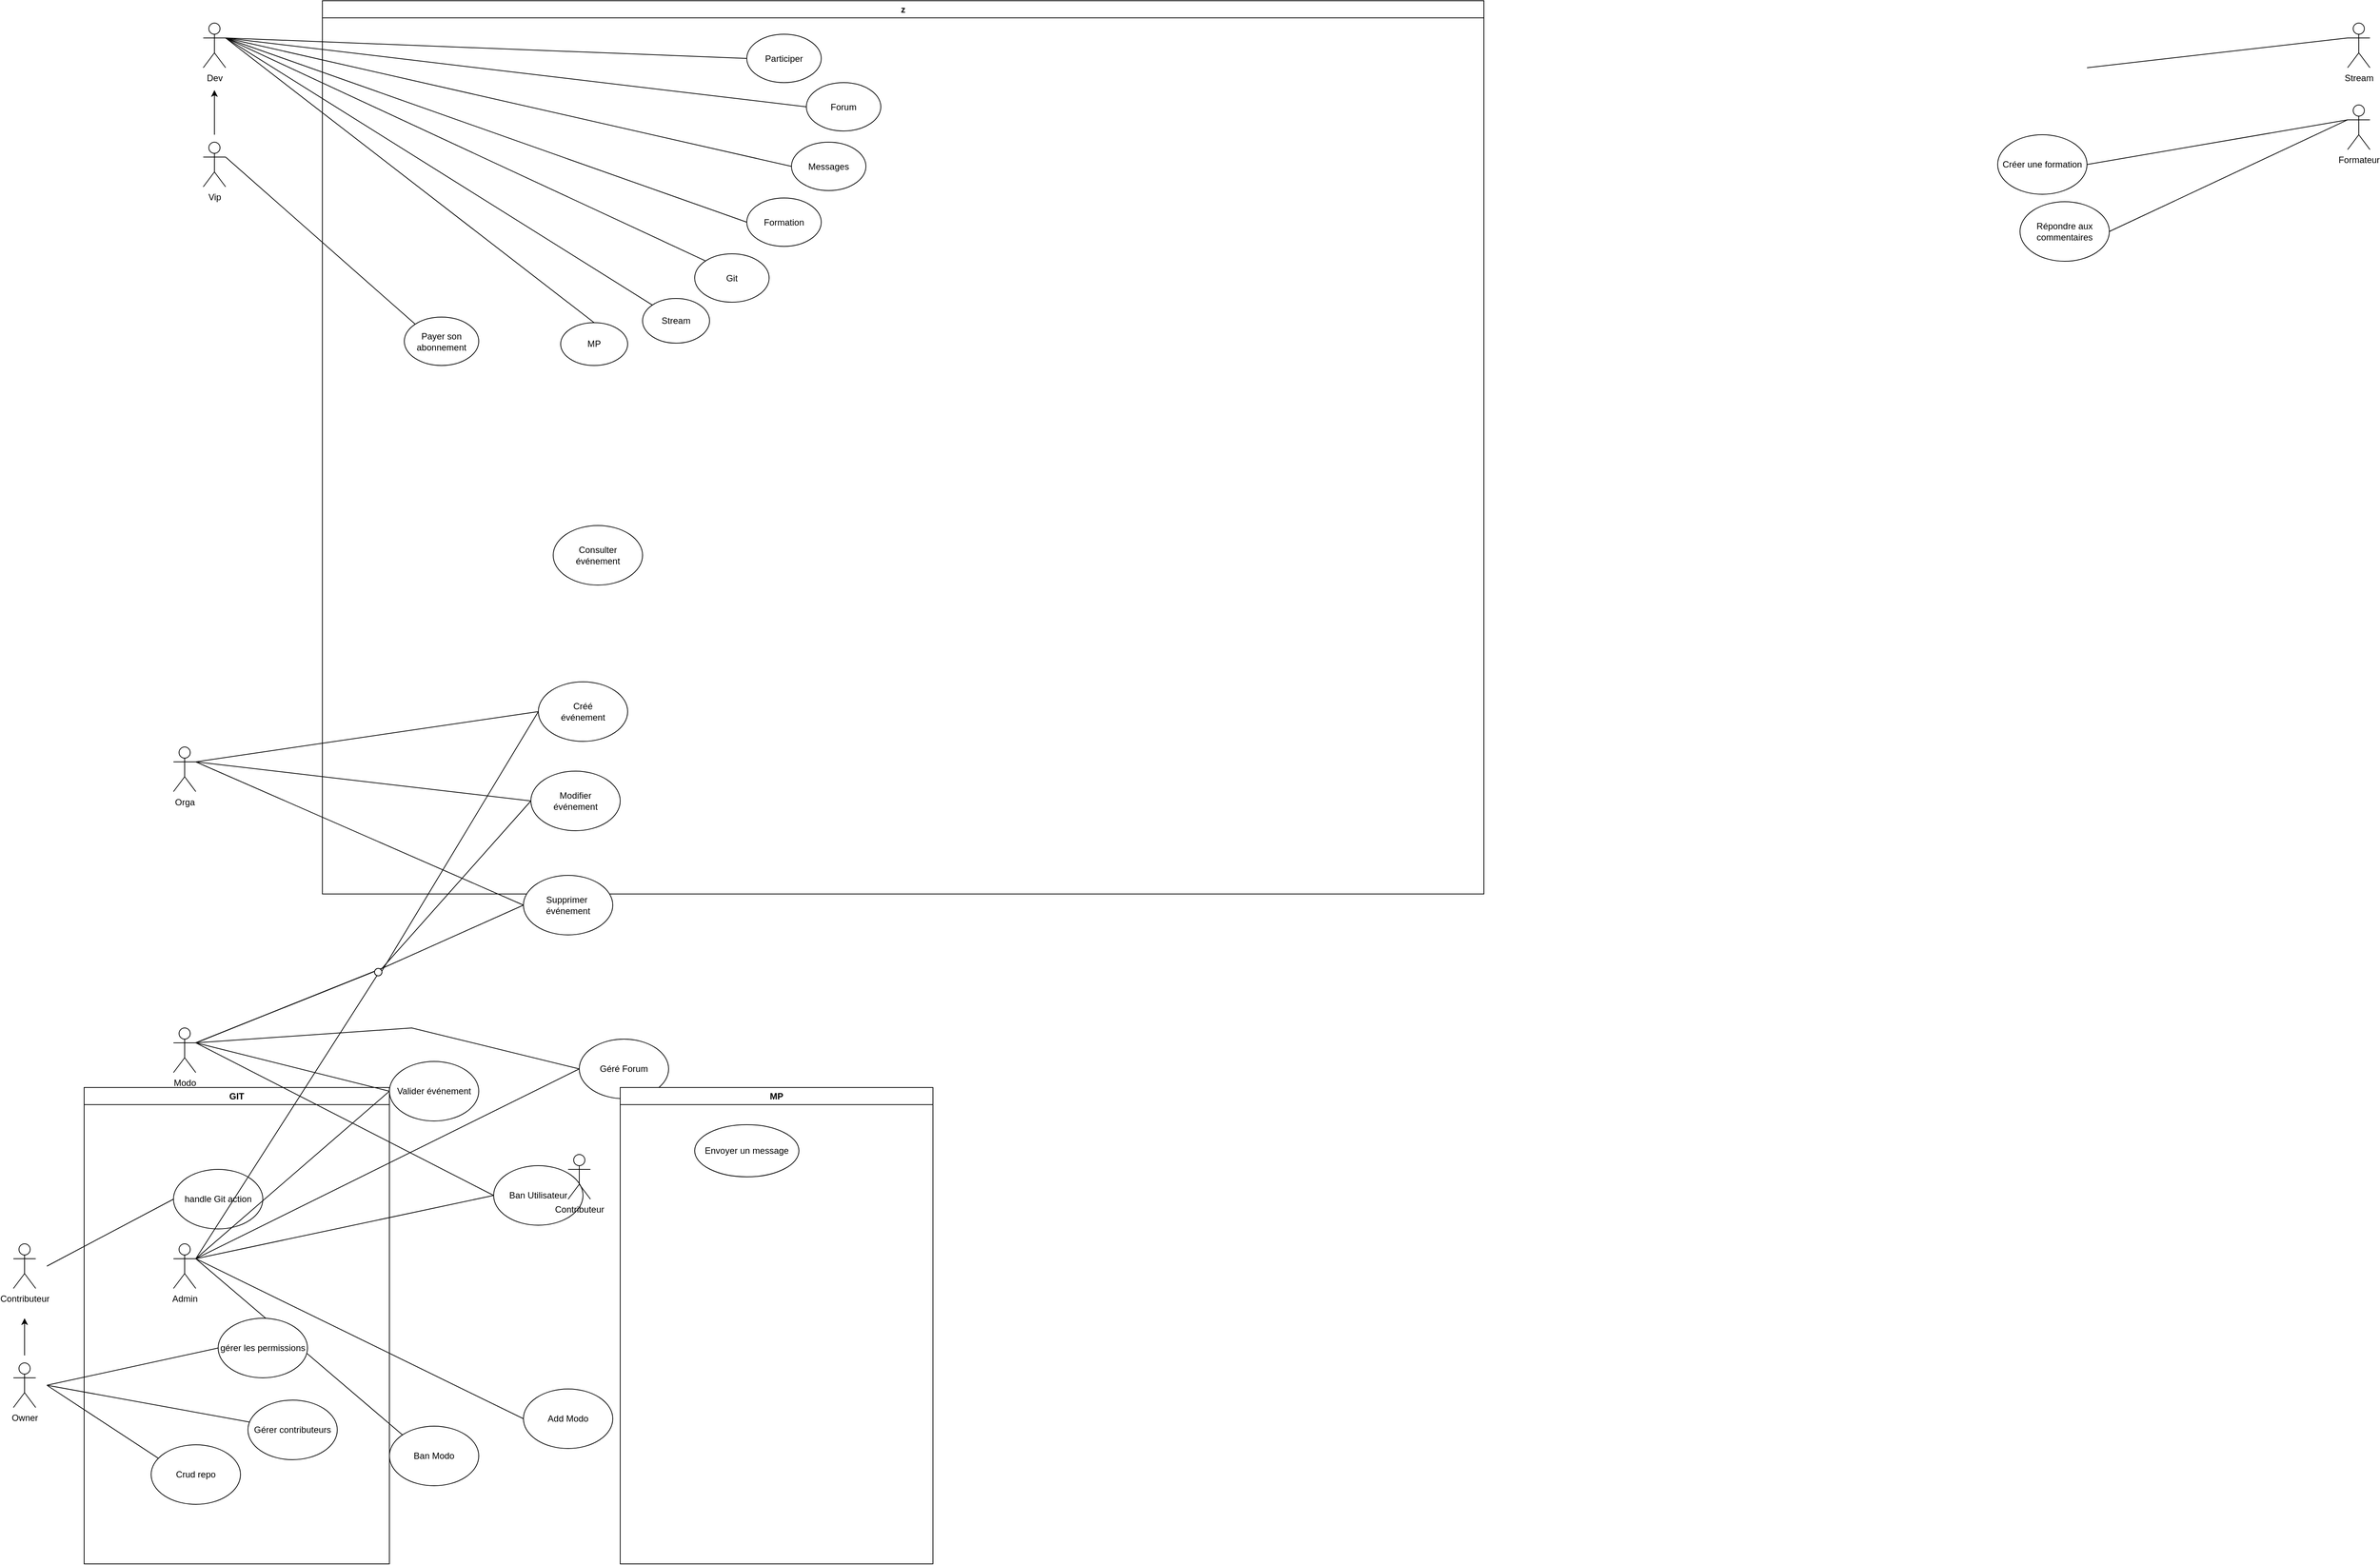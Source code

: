<mxfile version="23.1.6" type="github">
  <diagram name="Page-1" id="poI8-YUSSvHjqsaun8U3">
    <mxGraphModel dx="6586" dy="3144" grid="1" gridSize="10" guides="1" tooltips="1" connect="1" arrows="1" fold="1" page="1" pageScale="1" pageWidth="850" pageHeight="1100" math="0" shadow="0">
      <root>
        <mxCell id="0" />
        <mxCell id="1" parent="0" />
        <mxCell id="9J75G92YeQu_UmJGajJG-2" value="z" style="swimlane;whiteSpace=wrap;html=1;" parent="1" vertex="1">
          <mxGeometry x="-40" y="220" width="1560" height="1200" as="geometry" />
        </mxCell>
        <mxCell id="6pg-_Df3VazLDQJe-FIY-1" value="Participer" style="ellipse;whiteSpace=wrap;html=1;" parent="9J75G92YeQu_UmJGajJG-2" vertex="1">
          <mxGeometry x="570" y="45" width="100" height="65" as="geometry" />
        </mxCell>
        <mxCell id="6pg-_Df3VazLDQJe-FIY-2" value="Formation" style="ellipse;whiteSpace=wrap;html=1;" parent="9J75G92YeQu_UmJGajJG-2" vertex="1">
          <mxGeometry x="570" y="265" width="100" height="65" as="geometry" />
        </mxCell>
        <mxCell id="6pg-_Df3VazLDQJe-FIY-3" value="Forum" style="ellipse;whiteSpace=wrap;html=1;" parent="9J75G92YeQu_UmJGajJG-2" vertex="1">
          <mxGeometry x="650" y="110" width="100" height="65" as="geometry" />
        </mxCell>
        <mxCell id="WiiCuzSmEIq5bbdOnZCL-1" value="Ban Modo" style="ellipse;whiteSpace=wrap;html=1;" parent="9J75G92YeQu_UmJGajJG-2" vertex="1">
          <mxGeometry x="90" y="1915" width="120" height="80" as="geometry" />
        </mxCell>
        <mxCell id="IXaofHVoCMJgzNpbiKDp-1" value="Messages" style="ellipse;whiteSpace=wrap;html=1;" parent="9J75G92YeQu_UmJGajJG-2" vertex="1">
          <mxGeometry x="630" y="190" width="100" height="65" as="geometry" />
        </mxCell>
        <mxCell id="WiiCuzSmEIq5bbdOnZCL-2" value="Add Modo" style="ellipse;whiteSpace=wrap;html=1;" parent="9J75G92YeQu_UmJGajJG-2" vertex="1">
          <mxGeometry x="270" y="1865" width="120" height="80" as="geometry" />
        </mxCell>
        <mxCell id="IXaofHVoCMJgzNpbiKDp-11" value="Payer son abonnement" style="ellipse;whiteSpace=wrap;html=1;" parent="9J75G92YeQu_UmJGajJG-2" vertex="1">
          <mxGeometry x="110" y="425" width="100" height="65" as="geometry" />
        </mxCell>
        <mxCell id="qNj27VXo3IJ7VUCNwfmi-3" value="Git" style="ellipse;whiteSpace=wrap;html=1;" vertex="1" parent="9J75G92YeQu_UmJGajJG-2">
          <mxGeometry x="500" y="340" width="100" height="65" as="geometry" />
        </mxCell>
        <mxCell id="bYHdaPhNOzAh4j0HcAqS-4" value="Créer une formation" style="ellipse;whiteSpace=wrap;html=1;" vertex="1" parent="9J75G92YeQu_UmJGajJG-2">
          <mxGeometry x="2250" y="180" width="120" height="80" as="geometry" />
        </mxCell>
        <mxCell id="qNj27VXo3IJ7VUCNwfmi-5" value="Stream" style="ellipse;whiteSpace=wrap;html=1;" vertex="1" parent="9J75G92YeQu_UmJGajJG-2">
          <mxGeometry x="430" y="400" width="90" height="60" as="geometry" />
        </mxCell>
        <mxCell id="VdTS2TS3-QmzYCpu5dl0-1" value="Ban Utilisateur" style="ellipse;whiteSpace=wrap;html=1;" vertex="1" parent="9J75G92YeQu_UmJGajJG-2">
          <mxGeometry x="230" y="1565" width="120" height="80" as="geometry" />
        </mxCell>
        <mxCell id="qNj27VXo3IJ7VUCNwfmi-7" value="MP" style="ellipse;whiteSpace=wrap;html=1;" vertex="1" parent="9J75G92YeQu_UmJGajJG-2">
          <mxGeometry x="320" y="432.5" width="90" height="57.5" as="geometry" />
        </mxCell>
        <mxCell id="VdTS2TS3-QmzYCpu5dl0-2" value="Valider événement" style="ellipse;whiteSpace=wrap;html=1;" vertex="1" parent="9J75G92YeQu_UmJGajJG-2">
          <mxGeometry x="90" y="1425" width="120" height="80" as="geometry" />
        </mxCell>
        <mxCell id="VdTS2TS3-QmzYCpu5dl0-3" value="Géré Forum" style="ellipse;whiteSpace=wrap;html=1;" vertex="1" parent="9J75G92YeQu_UmJGajJG-2">
          <mxGeometry x="345" y="1395" width="120" height="80" as="geometry" />
        </mxCell>
        <mxCell id="3OIb5zknhVR7YFuItwkk-5" value="Consulter&lt;br&gt;événement" style="ellipse;whiteSpace=wrap;html=1;" vertex="1" parent="9J75G92YeQu_UmJGajJG-2">
          <mxGeometry x="310" y="705" width="120" height="80" as="geometry" />
        </mxCell>
        <mxCell id="3OIb5zknhVR7YFuItwkk-8" value="Modifier&lt;br&gt;événement" style="ellipse;whiteSpace=wrap;html=1;" vertex="1" parent="9J75G92YeQu_UmJGajJG-2">
          <mxGeometry x="280" y="1035" width="120" height="80" as="geometry" />
        </mxCell>
        <mxCell id="3OIb5zknhVR7YFuItwkk-7" value="Supprimer&amp;nbsp;&lt;br&gt;événement" style="ellipse;whiteSpace=wrap;html=1;" vertex="1" parent="9J75G92YeQu_UmJGajJG-2">
          <mxGeometry x="270" y="1175" width="120" height="80" as="geometry" />
        </mxCell>
        <mxCell id="3OIb5zknhVR7YFuItwkk-6" value="Créé&lt;br&gt;événement" style="ellipse;whiteSpace=wrap;html=1;" vertex="1" parent="9J75G92YeQu_UmJGajJG-2">
          <mxGeometry x="290" y="915" width="120" height="80" as="geometry" />
        </mxCell>
        <mxCell id="9J75G92YeQu_UmJGajJG-3" value="Dev" style="shape=umlActor;verticalLabelPosition=bottom;verticalAlign=top;html=1;outlineConnect=0;" parent="1" vertex="1">
          <mxGeometry x="-200" y="250" width="30" height="60" as="geometry" />
        </mxCell>
        <mxCell id="qNj27VXo3IJ7VUCNwfmi-9" style="edgeStyle=orthogonalEdgeStyle;rounded=0;orthogonalLoop=1;jettySize=auto;html=1;" edge="1" parent="1">
          <mxGeometry relative="1" as="geometry">
            <mxPoint x="-185" y="340" as="targetPoint" />
            <mxPoint x="-185" y="400" as="sourcePoint" />
          </mxGeometry>
        </mxCell>
        <mxCell id="jdOp5vLoVfz0nc6eY_RX-1" value="Vip&lt;div&gt;&lt;br/&gt;&lt;/div&gt;" style="shape=umlActor;verticalLabelPosition=bottom;verticalAlign=top;html=1;outlineConnect=0;" parent="1" vertex="1">
          <mxGeometry x="-200" y="410" width="30" height="60" as="geometry" />
        </mxCell>
        <mxCell id="6pg-_Df3VazLDQJe-FIY-4" value="" style="endArrow=none;html=1;rounded=0;exitX=1;exitY=0.333;exitDx=0;exitDy=0;exitPerimeter=0;entryX=0;entryY=0.5;entryDx=0;entryDy=0;" parent="1" source="9J75G92YeQu_UmJGajJG-3" target="6pg-_Df3VazLDQJe-FIY-1" edge="1">
          <mxGeometry width="50" height="50" relative="1" as="geometry">
            <mxPoint x="-90" y="300" as="sourcePoint" />
            <mxPoint x="-40" y="250" as="targetPoint" />
          </mxGeometry>
        </mxCell>
        <mxCell id="jdOp5vLoVfz0nc6eY_RX-2" value="Orga" style="shape=umlActor;verticalLabelPosition=bottom;verticalAlign=top;html=1;outlineConnect=0;" parent="1" vertex="1">
          <mxGeometry x="-240" y="1222.5" width="30" height="60" as="geometry" />
        </mxCell>
        <mxCell id="6pg-_Df3VazLDQJe-FIY-5" value="" style="endArrow=none;html=1;rounded=0;exitX=1;exitY=0.333;exitDx=0;exitDy=0;exitPerimeter=0;entryX=0;entryY=0.5;entryDx=0;entryDy=0;" parent="1" source="9J75G92YeQu_UmJGajJG-3" target="6pg-_Df3VazLDQJe-FIY-3" edge="1">
          <mxGeometry width="50" height="50" relative="1" as="geometry">
            <mxPoint x="-120" y="360" as="sourcePoint" />
            <mxPoint x="-70" y="310" as="targetPoint" />
          </mxGeometry>
        </mxCell>
        <mxCell id="jdOp5vLoVfz0nc6eY_RX-3" value="Modo" style="shape=umlActor;verticalLabelPosition=bottom;verticalAlign=top;html=1;outlineConnect=0;" parent="1" vertex="1">
          <mxGeometry x="-240" y="1600" width="30" height="60" as="geometry" />
        </mxCell>
        <mxCell id="6pg-_Df3VazLDQJe-FIY-6" value="" style="endArrow=none;html=1;rounded=0;entryX=0;entryY=0.5;entryDx=0;entryDy=0;exitX=1;exitY=0.333;exitDx=0;exitDy=0;exitPerimeter=0;" parent="1" target="6pg-_Df3VazLDQJe-FIY-2" edge="1">
          <mxGeometry width="50" height="50" relative="1" as="geometry">
            <mxPoint x="-170" y="270" as="sourcePoint" />
            <mxPoint x="-80" y="390" as="targetPoint" />
          </mxGeometry>
        </mxCell>
        <mxCell id="jdOp5vLoVfz0nc6eY_RX-7" value="Admin&lt;div&gt;&lt;br&gt;&lt;/div&gt;" style="shape=umlActor;verticalLabelPosition=bottom;verticalAlign=top;html=1;outlineConnect=0;" parent="1" vertex="1">
          <mxGeometry x="-240" y="1890" width="30" height="60" as="geometry" />
        </mxCell>
        <mxCell id="IXaofHVoCMJgzNpbiKDp-5" value="" style="endArrow=none;html=1;rounded=0;entryX=1;entryY=0.333;entryDx=0;entryDy=0;entryPerimeter=0;exitX=0;exitY=0.5;exitDx=0;exitDy=0;" parent="1" source="IXaofHVoCMJgzNpbiKDp-1" target="9J75G92YeQu_UmJGajJG-3" edge="1">
          <mxGeometry width="50" height="50" relative="1" as="geometry">
            <mxPoint x="130" y="580" as="sourcePoint" />
            <mxPoint x="180" y="530" as="targetPoint" />
          </mxGeometry>
        </mxCell>
        <mxCell id="jdOp5vLoVfz0nc6eY_RX-8" value="Stream" style="shape=umlActor;verticalLabelPosition=bottom;verticalAlign=top;html=1;outlineConnect=0;" parent="1" vertex="1">
          <mxGeometry x="2680" y="250" width="30" height="60" as="geometry" />
        </mxCell>
        <mxCell id="jdOp5vLoVfz0nc6eY_RX-9" value="Formateur&lt;div&gt;&lt;br/&gt;&lt;/div&gt;" style="shape=umlActor;verticalLabelPosition=bottom;verticalAlign=top;html=1;outlineConnect=0;" parent="1" vertex="1">
          <mxGeometry x="2680" y="360" width="30" height="60" as="geometry" />
        </mxCell>
        <mxCell id="qNj27VXo3IJ7VUCNwfmi-2" value="" style="endArrow=none;html=1;rounded=0;exitX=0;exitY=0;exitDx=0;exitDy=0;entryX=1;entryY=0.333;entryDx=0;entryDy=0;entryPerimeter=0;" edge="1" parent="1" source="IXaofHVoCMJgzNpbiKDp-11" target="jdOp5vLoVfz0nc6eY_RX-1">
          <mxGeometry width="50" height="50" relative="1" as="geometry">
            <mxPoint x="340" y="530" as="sourcePoint" />
            <mxPoint x="390" y="480" as="targetPoint" />
          </mxGeometry>
        </mxCell>
        <mxCell id="bYHdaPhNOzAh4j0HcAqS-1" value="" style="endArrow=none;html=1;rounded=0;entryX=0;entryY=0.333;entryDx=0;entryDy=0;entryPerimeter=0;" edge="1" parent="1" target="jdOp5vLoVfz0nc6eY_RX-8">
          <mxGeometry width="50" height="50" relative="1" as="geometry">
            <mxPoint x="2330" y="310" as="sourcePoint" />
            <mxPoint x="2720" y="270" as="targetPoint" />
          </mxGeometry>
        </mxCell>
        <mxCell id="qNj27VXo3IJ7VUCNwfmi-4" value="" style="endArrow=none;html=1;rounded=0;entryX=0;entryY=0;entryDx=0;entryDy=0;exitX=1;exitY=0.333;exitDx=0;exitDy=0;exitPerimeter=0;" edge="1" parent="1" source="9J75G92YeQu_UmJGajJG-3" target="qNj27VXo3IJ7VUCNwfmi-3">
          <mxGeometry width="50" height="50" relative="1" as="geometry">
            <mxPoint x="320" y="470" as="sourcePoint" />
            <mxPoint x="370" y="420" as="targetPoint" />
          </mxGeometry>
        </mxCell>
        <mxCell id="VdTS2TS3-QmzYCpu5dl0-4" value="" style="endArrow=none;html=1;rounded=0;exitX=0;exitY=0;exitDx=0;exitDy=0;entryX=1;entryY=0.333;entryDx=0;entryDy=0;entryPerimeter=0;" edge="1" parent="1" source="WiiCuzSmEIq5bbdOnZCL-1" target="jdOp5vLoVfz0nc6eY_RX-7">
          <mxGeometry width="50" height="50" relative="1" as="geometry">
            <mxPoint x="180" y="2030" as="sourcePoint" />
            <mxPoint x="230" y="1980" as="targetPoint" />
          </mxGeometry>
        </mxCell>
        <mxCell id="qNj27VXo3IJ7VUCNwfmi-6" value="" style="endArrow=none;html=1;rounded=0;exitX=0;exitY=0;exitDx=0;exitDy=0;entryX=1;entryY=0.333;entryDx=0;entryDy=0;entryPerimeter=0;" edge="1" parent="1" source="qNj27VXo3IJ7VUCNwfmi-5" target="9J75G92YeQu_UmJGajJG-3">
          <mxGeometry width="50" height="50" relative="1" as="geometry">
            <mxPoint x="350" y="490" as="sourcePoint" />
            <mxPoint x="400" y="440" as="targetPoint" />
          </mxGeometry>
        </mxCell>
        <mxCell id="bYHdaPhNOzAh4j0HcAqS-3" value="Répondre aux commentaires" style="ellipse;whiteSpace=wrap;html=1;" vertex="1" parent="1">
          <mxGeometry x="2240" y="490" width="120" height="80" as="geometry" />
        </mxCell>
        <mxCell id="qNj27VXo3IJ7VUCNwfmi-8" value="" style="endArrow=none;html=1;rounded=0;exitX=0.5;exitY=0;exitDx=0;exitDy=0;entryX=1;entryY=0.333;entryDx=0;entryDy=0;entryPerimeter=0;" edge="1" parent="1" source="qNj27VXo3IJ7VUCNwfmi-7" target="9J75G92YeQu_UmJGajJG-3">
          <mxGeometry width="50" height="50" relative="1" as="geometry">
            <mxPoint x="370" y="590" as="sourcePoint" />
            <mxPoint x="420" y="540" as="targetPoint" />
          </mxGeometry>
        </mxCell>
        <mxCell id="VdTS2TS3-QmzYCpu5dl0-5" value="" style="endArrow=none;html=1;rounded=0;exitX=0;exitY=0.5;exitDx=0;exitDy=0;entryX=1;entryY=0.333;entryDx=0;entryDy=0;entryPerimeter=0;" edge="1" parent="1" source="WiiCuzSmEIq5bbdOnZCL-2" target="jdOp5vLoVfz0nc6eY_RX-7">
          <mxGeometry width="50" height="50" relative="1" as="geometry">
            <mxPoint x="110" y="2000" as="sourcePoint" />
            <mxPoint x="160" y="1950" as="targetPoint" />
          </mxGeometry>
        </mxCell>
        <mxCell id="qNj27VXo3IJ7VUCNwfmi-10" value="GIT" style="swimlane;whiteSpace=wrap;html=1;" vertex="1" parent="1">
          <mxGeometry x="-360" y="1680" width="410" height="640" as="geometry" />
        </mxCell>
        <mxCell id="qNj27VXo3IJ7VUCNwfmi-14" value="Crud repo" style="ellipse;whiteSpace=wrap;html=1;" vertex="1" parent="qNj27VXo3IJ7VUCNwfmi-10">
          <mxGeometry x="90" y="480" width="120" height="80" as="geometry" />
        </mxCell>
        <mxCell id="qNj27VXo3IJ7VUCNwfmi-16" value="handle Git action" style="ellipse;whiteSpace=wrap;html=1;" vertex="1" parent="qNj27VXo3IJ7VUCNwfmi-10">
          <mxGeometry x="120" y="110" width="120" height="80" as="geometry" />
        </mxCell>
        <mxCell id="qNj27VXo3IJ7VUCNwfmi-17" value="gérer les permissions" style="ellipse;whiteSpace=wrap;html=1;" vertex="1" parent="qNj27VXo3IJ7VUCNwfmi-10">
          <mxGeometry x="180" y="310" width="120" height="80" as="geometry" />
        </mxCell>
        <mxCell id="qNj27VXo3IJ7VUCNwfmi-18" value="Gérer contributeurs" style="ellipse;whiteSpace=wrap;html=1;" vertex="1" parent="qNj27VXo3IJ7VUCNwfmi-10">
          <mxGeometry x="220" y="420" width="120" height="80" as="geometry" />
        </mxCell>
        <mxCell id="bYHdaPhNOzAh4j0HcAqS-2" value="" style="endArrow=none;html=1;rounded=0;entryX=0;entryY=0.333;entryDx=0;entryDy=0;entryPerimeter=0;exitX=1;exitY=0.5;exitDx=0;exitDy=0;" edge="1" parent="1" source="bYHdaPhNOzAh4j0HcAqS-4" target="jdOp5vLoVfz0nc6eY_RX-9">
          <mxGeometry width="50" height="50" relative="1" as="geometry">
            <mxPoint x="2330" y="420" as="sourcePoint" />
            <mxPoint x="2680" y="380" as="targetPoint" />
          </mxGeometry>
        </mxCell>
        <mxCell id="qNj27VXo3IJ7VUCNwfmi-26" style="edgeStyle=orthogonalEdgeStyle;rounded=0;orthogonalLoop=1;jettySize=auto;html=1;" edge="1" parent="1">
          <mxGeometry relative="1" as="geometry">
            <mxPoint x="-440" y="1990" as="targetPoint" />
            <mxPoint x="-440" y="2040" as="sourcePoint" />
          </mxGeometry>
        </mxCell>
        <mxCell id="VdTS2TS3-QmzYCpu5dl0-7" value="" style="endArrow=none;html=1;rounded=0;exitX=1;exitY=0.333;exitDx=0;exitDy=0;exitPerimeter=0;entryX=0;entryY=0.5;entryDx=0;entryDy=0;" edge="1" parent="1" source="jdOp5vLoVfz0nc6eY_RX-7" target="VdTS2TS3-QmzYCpu5dl0-3">
          <mxGeometry width="50" height="50" relative="1" as="geometry">
            <mxPoint x="50" y="1950" as="sourcePoint" />
            <mxPoint x="100" y="1900" as="targetPoint" />
          </mxGeometry>
        </mxCell>
        <mxCell id="qNj27VXo3IJ7VUCNwfmi-13" value="Owner" style="shape=umlActor;verticalLabelPosition=bottom;verticalAlign=top;html=1;outlineConnect=0;" vertex="1" parent="1">
          <mxGeometry x="-455" y="2050" width="30" height="60" as="geometry" />
        </mxCell>
        <mxCell id="bYHdaPhNOzAh4j0HcAqS-5" value="" style="endArrow=none;html=1;rounded=0;entryX=0;entryY=0.333;entryDx=0;entryDy=0;entryPerimeter=0;exitX=1;exitY=0.5;exitDx=0;exitDy=0;" edge="1" parent="1" source="bYHdaPhNOzAh4j0HcAqS-3" target="jdOp5vLoVfz0nc6eY_RX-9">
          <mxGeometry width="50" height="50" relative="1" as="geometry">
            <mxPoint x="2500" y="520" as="sourcePoint" />
            <mxPoint x="2550" y="470" as="targetPoint" />
          </mxGeometry>
        </mxCell>
        <mxCell id="qNj27VXo3IJ7VUCNwfmi-21" value="Contributeur" style="shape=umlActor;verticalLabelPosition=bottom;verticalAlign=top;html=1;outlineConnect=0;" vertex="1" parent="1">
          <mxGeometry x="-455" y="1890" width="30" height="60" as="geometry" />
        </mxCell>
        <mxCell id="VdTS2TS3-QmzYCpu5dl0-8" value="" style="endArrow=none;html=1;rounded=0;exitX=1;exitY=0.333;exitDx=0;exitDy=0;exitPerimeter=0;entryX=0;entryY=0.5;entryDx=0;entryDy=0;" edge="1" parent="1" source="jdOp5vLoVfz0nc6eY_RX-7" target="VdTS2TS3-QmzYCpu5dl0-1">
          <mxGeometry width="50" height="50" relative="1" as="geometry">
            <mxPoint x="60" y="1960" as="sourcePoint" />
            <mxPoint x="110" y="1910" as="targetPoint" />
          </mxGeometry>
        </mxCell>
        <mxCell id="qNj27VXo3IJ7VUCNwfmi-22" value="" style="endArrow=none;html=1;rounded=0;entryX=0;entryY=0.5;entryDx=0;entryDy=0;" edge="1" parent="1" target="qNj27VXo3IJ7VUCNwfmi-16">
          <mxGeometry width="50" height="50" relative="1" as="geometry">
            <mxPoint x="-410" y="1920" as="sourcePoint" />
            <mxPoint x="70" y="1960" as="targetPoint" />
          </mxGeometry>
        </mxCell>
        <mxCell id="VdTS2TS3-QmzYCpu5dl0-6" value="" style="endArrow=none;html=1;rounded=0;exitX=1;exitY=0.333;exitDx=0;exitDy=0;exitPerimeter=0;entryX=0;entryY=0.5;entryDx=0;entryDy=0;" edge="1" parent="1" source="jdOp5vLoVfz0nc6eY_RX-7" target="VdTS2TS3-QmzYCpu5dl0-2">
          <mxGeometry width="50" height="50" relative="1" as="geometry">
            <mxPoint x="40" y="1940" as="sourcePoint" />
            <mxPoint x="90" y="1890" as="targetPoint" />
          </mxGeometry>
        </mxCell>
        <mxCell id="qNj27VXo3IJ7VUCNwfmi-23" value="" style="endArrow=none;html=1;rounded=0;entryX=0;entryY=0.5;entryDx=0;entryDy=0;" edge="1" parent="1" target="qNj27VXo3IJ7VUCNwfmi-17">
          <mxGeometry width="50" height="50" relative="1" as="geometry">
            <mxPoint x="-410" y="2080" as="sourcePoint" />
            <mxPoint x="70" y="1960" as="targetPoint" />
          </mxGeometry>
        </mxCell>
        <mxCell id="VdTS2TS3-QmzYCpu5dl0-9" value="" style="endArrow=none;html=1;rounded=0;entryX=0;entryY=0.5;entryDx=0;entryDy=0;exitX=1;exitY=0.333;exitDx=0;exitDy=0;exitPerimeter=0;" edge="1" parent="1" source="jdOp5vLoVfz0nc6eY_RX-3" target="VdTS2TS3-QmzYCpu5dl0-3">
          <mxGeometry width="50" height="50" relative="1" as="geometry">
            <mxPoint x="150" y="1780" as="sourcePoint" />
            <mxPoint x="220" y="1730" as="targetPoint" />
            <Array as="points">
              <mxPoint x="80" y="1600" />
            </Array>
          </mxGeometry>
        </mxCell>
        <mxCell id="qNj27VXo3IJ7VUCNwfmi-24" value="" style="endArrow=none;html=1;rounded=0;" edge="1" parent="1" target="qNj27VXo3IJ7VUCNwfmi-18">
          <mxGeometry width="50" height="50" relative="1" as="geometry">
            <mxPoint x="-410" y="2080" as="sourcePoint" />
            <mxPoint x="70" y="1960" as="targetPoint" />
          </mxGeometry>
        </mxCell>
        <mxCell id="VdTS2TS3-QmzYCpu5dl0-10" value="" style="endArrow=none;html=1;rounded=0;exitX=1;exitY=0.333;exitDx=0;exitDy=0;exitPerimeter=0;entryX=0;entryY=0.5;entryDx=0;entryDy=0;" edge="1" parent="1" source="jdOp5vLoVfz0nc6eY_RX-3" target="VdTS2TS3-QmzYCpu5dl0-2">
          <mxGeometry width="50" height="50" relative="1" as="geometry">
            <mxPoint x="160" y="1790" as="sourcePoint" />
            <mxPoint x="230" y="1740" as="targetPoint" />
          </mxGeometry>
        </mxCell>
        <mxCell id="qNj27VXo3IJ7VUCNwfmi-25" value="" style="endArrow=none;html=1;rounded=0;entryX=0.083;entryY=0.229;entryDx=0;entryDy=0;entryPerimeter=0;" edge="1" parent="1" target="qNj27VXo3IJ7VUCNwfmi-14">
          <mxGeometry width="50" height="50" relative="1" as="geometry">
            <mxPoint x="-410" y="2080" as="sourcePoint" />
            <mxPoint x="70" y="1960" as="targetPoint" />
          </mxGeometry>
        </mxCell>
        <mxCell id="VdTS2TS3-QmzYCpu5dl0-11" value="" style="endArrow=none;html=1;rounded=0;entryX=0;entryY=0.5;entryDx=0;entryDy=0;exitX=1;exitY=0.333;exitDx=0;exitDy=0;exitPerimeter=0;" edge="1" parent="1" source="jdOp5vLoVfz0nc6eY_RX-3" target="VdTS2TS3-QmzYCpu5dl0-1">
          <mxGeometry width="50" height="50" relative="1" as="geometry">
            <mxPoint x="170" y="1800" as="sourcePoint" />
            <mxPoint x="240" y="1750" as="targetPoint" />
          </mxGeometry>
        </mxCell>
        <mxCell id="qNj27VXo3IJ7VUCNwfmi-27" value="MP" style="swimlane;whiteSpace=wrap;html=1;" vertex="1" parent="1">
          <mxGeometry x="360" y="1680" width="420" height="640" as="geometry" />
        </mxCell>
        <mxCell id="qNj27VXo3IJ7VUCNwfmi-29" value="Envoyer un message" style="ellipse;whiteSpace=wrap;html=1;" vertex="1" parent="qNj27VXo3IJ7VUCNwfmi-27">
          <mxGeometry x="100" y="50" width="140" height="70" as="geometry" />
        </mxCell>
        <mxCell id="3OIb5zknhVR7YFuItwkk-9" value="" style="endArrow=none;html=1;rounded=0;exitX=1;exitY=0.333;exitDx=0;exitDy=0;exitPerimeter=0;entryX=0;entryY=0.5;entryDx=0;entryDy=0;" edge="1" parent="1" source="jdOp5vLoVfz0nc6eY_RX-2" target="3OIb5zknhVR7YFuItwkk-6">
          <mxGeometry width="50" height="50" relative="1" as="geometry">
            <mxPoint x="30" y="1250" as="sourcePoint" />
            <mxPoint x="150" y="1170" as="targetPoint" />
            <Array as="points" />
          </mxGeometry>
        </mxCell>
        <mxCell id="qNj27VXo3IJ7VUCNwfmi-28" value="Contributeur" style="shape=umlActor;verticalLabelPosition=bottom;verticalAlign=top;html=1;outlineConnect=0;" vertex="1" parent="1">
          <mxGeometry x="290" y="1770" width="30" height="60" as="geometry" />
        </mxCell>
        <mxCell id="3OIb5zknhVR7YFuItwkk-10" value="" style="endArrow=none;html=1;rounded=0;exitX=1;exitY=0.333;exitDx=0;exitDy=0;exitPerimeter=0;entryX=0;entryY=0.5;entryDx=0;entryDy=0;" edge="1" parent="1" source="jdOp5vLoVfz0nc6eY_RX-2" target="3OIb5zknhVR7YFuItwkk-8">
          <mxGeometry width="50" height="50" relative="1" as="geometry">
            <mxPoint x="40" y="1260" as="sourcePoint" />
            <mxPoint x="160" y="1180" as="targetPoint" />
            <Array as="points" />
          </mxGeometry>
        </mxCell>
        <mxCell id="3OIb5zknhVR7YFuItwkk-11" value="" style="endArrow=none;html=1;rounded=0;exitX=1;exitY=0.333;exitDx=0;exitDy=0;exitPerimeter=0;entryX=0;entryY=0.5;entryDx=0;entryDy=0;" edge="1" parent="1" source="jdOp5vLoVfz0nc6eY_RX-2" target="3OIb5zknhVR7YFuItwkk-7">
          <mxGeometry width="50" height="50" relative="1" as="geometry">
            <mxPoint x="50" y="1270" as="sourcePoint" />
            <mxPoint x="170" y="1190" as="targetPoint" />
            <Array as="points" />
          </mxGeometry>
        </mxCell>
        <mxCell id="3OIb5zknhVR7YFuItwkk-13" value="" style="endArrow=none;html=1;rounded=0;exitX=1;exitY=0.333;exitDx=0;exitDy=0;exitPerimeter=0;entryX=0;entryY=0.5;entryDx=0;entryDy=0;" edge="1" parent="1" source="jdOp5vLoVfz0nc6eY_RX-3" target="3OIb5zknhVR7YFuItwkk-8">
          <mxGeometry width="50" height="50" relative="1" as="geometry">
            <mxPoint x="30" y="1500" as="sourcePoint" />
            <mxPoint x="80" y="1450" as="targetPoint" />
            <Array as="points">
              <mxPoint x="40" y="1520" />
            </Array>
          </mxGeometry>
        </mxCell>
        <mxCell id="3OIb5zknhVR7YFuItwkk-14" value="" style="endArrow=none;html=1;rounded=0;exitX=1;exitY=0.333;exitDx=0;exitDy=0;exitPerimeter=0;entryX=0;entryY=0.5;entryDx=0;entryDy=0;" edge="1" parent="1" source="jdOp5vLoVfz0nc6eY_RX-3" target="3OIb5zknhVR7YFuItwkk-7">
          <mxGeometry width="50" height="50" relative="1" as="geometry">
            <mxPoint x="40" y="1510" as="sourcePoint" />
            <mxPoint x="90" y="1460" as="targetPoint" />
            <Array as="points">
              <mxPoint x="40" y="1520" />
            </Array>
          </mxGeometry>
        </mxCell>
        <mxCell id="3OIb5zknhVR7YFuItwkk-12" value="" style="endArrow=none;html=1;rounded=0;exitX=1;exitY=0.333;exitDx=0;exitDy=0;exitPerimeter=0;entryX=0;entryY=0.5;entryDx=0;entryDy=0;" edge="1" parent="1" source="3OIb5zknhVR7YFuItwkk-17" target="3OIb5zknhVR7YFuItwkk-6">
          <mxGeometry width="50" height="50" relative="1" as="geometry">
            <mxPoint x="20" y="1490" as="sourcePoint" />
            <mxPoint x="70" y="1440" as="targetPoint" />
            <Array as="points" />
          </mxGeometry>
        </mxCell>
        <mxCell id="3OIb5zknhVR7YFuItwkk-16" value="" style="endArrow=none;html=1;rounded=0;exitX=1;exitY=0.333;exitDx=0;exitDy=0;exitPerimeter=0;entryX=1;entryY=0;entryDx=0;entryDy=0;" edge="1" parent="1" source="jdOp5vLoVfz0nc6eY_RX-7" target="3OIb5zknhVR7YFuItwkk-17">
          <mxGeometry width="50" height="50" relative="1" as="geometry">
            <mxPoint x="-210" y="1820" as="sourcePoint" />
            <mxPoint x="40" y="1530" as="targetPoint" />
          </mxGeometry>
        </mxCell>
        <mxCell id="3OIb5zknhVR7YFuItwkk-18" value="" style="endArrow=none;html=1;rounded=0;exitX=1;exitY=0.333;exitDx=0;exitDy=0;exitPerimeter=0;entryX=0;entryY=0.5;entryDx=0;entryDy=0;" edge="1" parent="1" source="jdOp5vLoVfz0nc6eY_RX-3" target="3OIb5zknhVR7YFuItwkk-17">
          <mxGeometry width="50" height="50" relative="1" as="geometry">
            <mxPoint x="-210" y="1620" as="sourcePoint" />
            <mxPoint x="250" y="1160" as="targetPoint" />
            <Array as="points">
              <mxPoint x="40" y="1520" />
            </Array>
          </mxGeometry>
        </mxCell>
        <mxCell id="3OIb5zknhVR7YFuItwkk-17" value="" style="ellipse;whiteSpace=wrap;html=1;aspect=fixed;" vertex="1" parent="1">
          <mxGeometry x="30" y="1520" width="10" height="10" as="geometry" />
        </mxCell>
      </root>
    </mxGraphModel>
  </diagram>
</mxfile>
